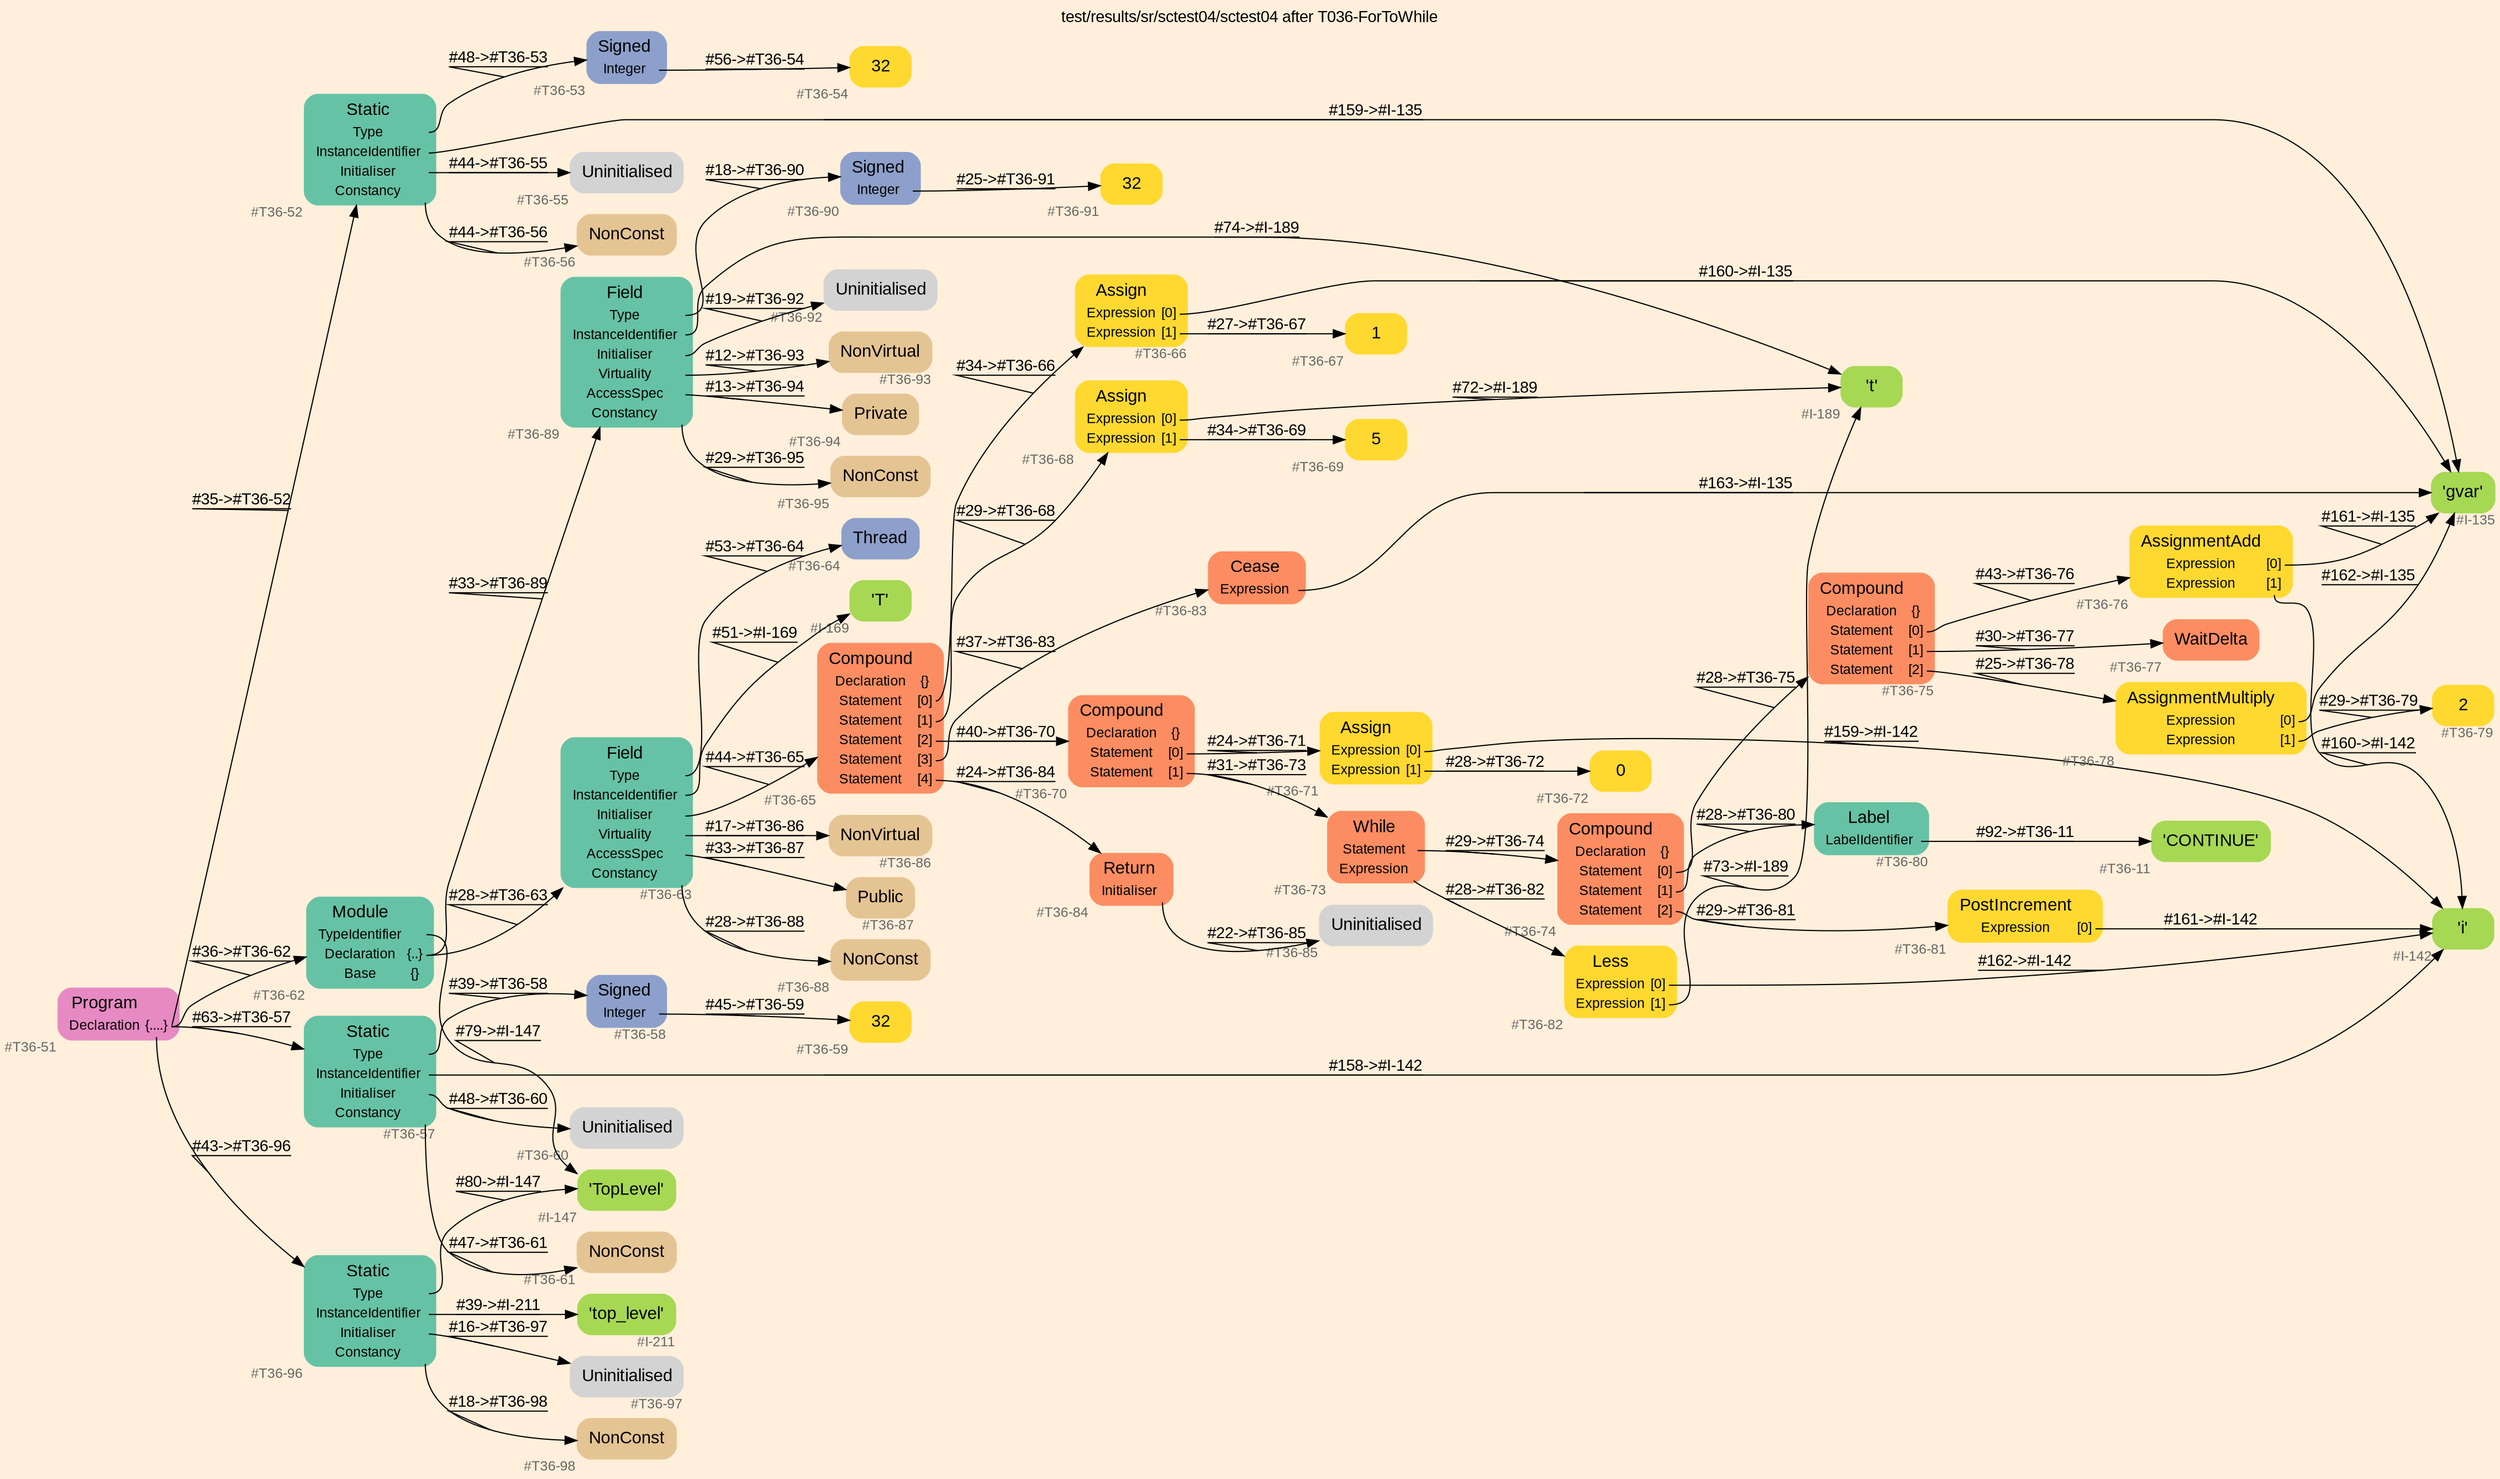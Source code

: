 digraph "test/results/sr/sctest04/sctest04 after T036-ForToWhile" {
label = "test/results/sr/sctest04/sctest04 after T036-ForToWhile"
labelloc = t
graph [
    rankdir = "LR"
    ranksep = 0.3
    bgcolor = antiquewhite1
    color = black
    fontcolor = black
    fontname = "Arial"
];
node [
    fontname = "Arial"
];
edge [
    fontname = "Arial"
];

// -------------------- node figure --------------------
// -------- block #T36-51 ----------
"#T36-51" [
    fillcolor = "/set28/4"
    xlabel = "#T36-51"
    fontsize = "12"
    fontcolor = grey40
    shape = "plaintext"
    label = <<TABLE BORDER="0" CELLBORDER="0" CELLSPACING="0">
     <TR><TD><FONT COLOR="black" POINT-SIZE="15">Program</FONT></TD></TR>
     <TR><TD><FONT COLOR="black" POINT-SIZE="12">Declaration</FONT></TD><TD PORT="port0"><FONT COLOR="black" POINT-SIZE="12">{....}</FONT></TD></TR>
    </TABLE>>
    style = "rounded,filled"
];

// -------- block #T36-52 ----------
"#T36-52" [
    fillcolor = "/set28/1"
    xlabel = "#T36-52"
    fontsize = "12"
    fontcolor = grey40
    shape = "plaintext"
    label = <<TABLE BORDER="0" CELLBORDER="0" CELLSPACING="0">
     <TR><TD><FONT COLOR="black" POINT-SIZE="15">Static</FONT></TD></TR>
     <TR><TD><FONT COLOR="black" POINT-SIZE="12">Type</FONT></TD><TD PORT="port0"></TD></TR>
     <TR><TD><FONT COLOR="black" POINT-SIZE="12">InstanceIdentifier</FONT></TD><TD PORT="port1"></TD></TR>
     <TR><TD><FONT COLOR="black" POINT-SIZE="12">Initialiser</FONT></TD><TD PORT="port2"></TD></TR>
     <TR><TD><FONT COLOR="black" POINT-SIZE="12">Constancy</FONT></TD><TD PORT="port3"></TD></TR>
    </TABLE>>
    style = "rounded,filled"
];

// -------- block #T36-53 ----------
"#T36-53" [
    fillcolor = "/set28/3"
    xlabel = "#T36-53"
    fontsize = "12"
    fontcolor = grey40
    shape = "plaintext"
    label = <<TABLE BORDER="0" CELLBORDER="0" CELLSPACING="0">
     <TR><TD><FONT COLOR="black" POINT-SIZE="15">Signed</FONT></TD></TR>
     <TR><TD><FONT COLOR="black" POINT-SIZE="12">Integer</FONT></TD><TD PORT="port0"></TD></TR>
    </TABLE>>
    style = "rounded,filled"
];

// -------- block #T36-54 ----------
"#T36-54" [
    fillcolor = "/set28/6"
    xlabel = "#T36-54"
    fontsize = "12"
    fontcolor = grey40
    shape = "plaintext"
    label = <<TABLE BORDER="0" CELLBORDER="0" CELLSPACING="0">
     <TR><TD><FONT COLOR="black" POINT-SIZE="15">32</FONT></TD></TR>
    </TABLE>>
    style = "rounded,filled"
];

// -------- block #I-135 ----------
"#I-135" [
    fillcolor = "/set28/5"
    xlabel = "#I-135"
    fontsize = "12"
    fontcolor = grey40
    shape = "plaintext"
    label = <<TABLE BORDER="0" CELLBORDER="0" CELLSPACING="0">
     <TR><TD><FONT COLOR="black" POINT-SIZE="15">'gvar'</FONT></TD></TR>
    </TABLE>>
    style = "rounded,filled"
];

// -------- block #T36-55 ----------
"#T36-55" [
    xlabel = "#T36-55"
    fontsize = "12"
    fontcolor = grey40
    shape = "plaintext"
    label = <<TABLE BORDER="0" CELLBORDER="0" CELLSPACING="0">
     <TR><TD><FONT COLOR="black" POINT-SIZE="15">Uninitialised</FONT></TD></TR>
    </TABLE>>
    style = "rounded,filled"
];

// -------- block #T36-56 ----------
"#T36-56" [
    fillcolor = "/set28/7"
    xlabel = "#T36-56"
    fontsize = "12"
    fontcolor = grey40
    shape = "plaintext"
    label = <<TABLE BORDER="0" CELLBORDER="0" CELLSPACING="0">
     <TR><TD><FONT COLOR="black" POINT-SIZE="15">NonConst</FONT></TD></TR>
    </TABLE>>
    style = "rounded,filled"
];

// -------- block #T36-57 ----------
"#T36-57" [
    fillcolor = "/set28/1"
    xlabel = "#T36-57"
    fontsize = "12"
    fontcolor = grey40
    shape = "plaintext"
    label = <<TABLE BORDER="0" CELLBORDER="0" CELLSPACING="0">
     <TR><TD><FONT COLOR="black" POINT-SIZE="15">Static</FONT></TD></TR>
     <TR><TD><FONT COLOR="black" POINT-SIZE="12">Type</FONT></TD><TD PORT="port0"></TD></TR>
     <TR><TD><FONT COLOR="black" POINT-SIZE="12">InstanceIdentifier</FONT></TD><TD PORT="port1"></TD></TR>
     <TR><TD><FONT COLOR="black" POINT-SIZE="12">Initialiser</FONT></TD><TD PORT="port2"></TD></TR>
     <TR><TD><FONT COLOR="black" POINT-SIZE="12">Constancy</FONT></TD><TD PORT="port3"></TD></TR>
    </TABLE>>
    style = "rounded,filled"
];

// -------- block #T36-58 ----------
"#T36-58" [
    fillcolor = "/set28/3"
    xlabel = "#T36-58"
    fontsize = "12"
    fontcolor = grey40
    shape = "plaintext"
    label = <<TABLE BORDER="0" CELLBORDER="0" CELLSPACING="0">
     <TR><TD><FONT COLOR="black" POINT-SIZE="15">Signed</FONT></TD></TR>
     <TR><TD><FONT COLOR="black" POINT-SIZE="12">Integer</FONT></TD><TD PORT="port0"></TD></TR>
    </TABLE>>
    style = "rounded,filled"
];

// -------- block #T36-59 ----------
"#T36-59" [
    fillcolor = "/set28/6"
    xlabel = "#T36-59"
    fontsize = "12"
    fontcolor = grey40
    shape = "plaintext"
    label = <<TABLE BORDER="0" CELLBORDER="0" CELLSPACING="0">
     <TR><TD><FONT COLOR="black" POINT-SIZE="15">32</FONT></TD></TR>
    </TABLE>>
    style = "rounded,filled"
];

// -------- block #I-142 ----------
"#I-142" [
    fillcolor = "/set28/5"
    xlabel = "#I-142"
    fontsize = "12"
    fontcolor = grey40
    shape = "plaintext"
    label = <<TABLE BORDER="0" CELLBORDER="0" CELLSPACING="0">
     <TR><TD><FONT COLOR="black" POINT-SIZE="15">'i'</FONT></TD></TR>
    </TABLE>>
    style = "rounded,filled"
];

// -------- block #T36-60 ----------
"#T36-60" [
    xlabel = "#T36-60"
    fontsize = "12"
    fontcolor = grey40
    shape = "plaintext"
    label = <<TABLE BORDER="0" CELLBORDER="0" CELLSPACING="0">
     <TR><TD><FONT COLOR="black" POINT-SIZE="15">Uninitialised</FONT></TD></TR>
    </TABLE>>
    style = "rounded,filled"
];

// -------- block #T36-61 ----------
"#T36-61" [
    fillcolor = "/set28/7"
    xlabel = "#T36-61"
    fontsize = "12"
    fontcolor = grey40
    shape = "plaintext"
    label = <<TABLE BORDER="0" CELLBORDER="0" CELLSPACING="0">
     <TR><TD><FONT COLOR="black" POINT-SIZE="15">NonConst</FONT></TD></TR>
    </TABLE>>
    style = "rounded,filled"
];

// -------- block #T36-62 ----------
"#T36-62" [
    fillcolor = "/set28/1"
    xlabel = "#T36-62"
    fontsize = "12"
    fontcolor = grey40
    shape = "plaintext"
    label = <<TABLE BORDER="0" CELLBORDER="0" CELLSPACING="0">
     <TR><TD><FONT COLOR="black" POINT-SIZE="15">Module</FONT></TD></TR>
     <TR><TD><FONT COLOR="black" POINT-SIZE="12">TypeIdentifier</FONT></TD><TD PORT="port0"></TD></TR>
     <TR><TD><FONT COLOR="black" POINT-SIZE="12">Declaration</FONT></TD><TD PORT="port1"><FONT COLOR="black" POINT-SIZE="12">{..}</FONT></TD></TR>
     <TR><TD><FONT COLOR="black" POINT-SIZE="12">Base</FONT></TD><TD PORT="port2"><FONT COLOR="black" POINT-SIZE="12">{}</FONT></TD></TR>
    </TABLE>>
    style = "rounded,filled"
];

// -------- block #I-147 ----------
"#I-147" [
    fillcolor = "/set28/5"
    xlabel = "#I-147"
    fontsize = "12"
    fontcolor = grey40
    shape = "plaintext"
    label = <<TABLE BORDER="0" CELLBORDER="0" CELLSPACING="0">
     <TR><TD><FONT COLOR="black" POINT-SIZE="15">'TopLevel'</FONT></TD></TR>
    </TABLE>>
    style = "rounded,filled"
];

// -------- block #T36-63 ----------
"#T36-63" [
    fillcolor = "/set28/1"
    xlabel = "#T36-63"
    fontsize = "12"
    fontcolor = grey40
    shape = "plaintext"
    label = <<TABLE BORDER="0" CELLBORDER="0" CELLSPACING="0">
     <TR><TD><FONT COLOR="black" POINT-SIZE="15">Field</FONT></TD></TR>
     <TR><TD><FONT COLOR="black" POINT-SIZE="12">Type</FONT></TD><TD PORT="port0"></TD></TR>
     <TR><TD><FONT COLOR="black" POINT-SIZE="12">InstanceIdentifier</FONT></TD><TD PORT="port1"></TD></TR>
     <TR><TD><FONT COLOR="black" POINT-SIZE="12">Initialiser</FONT></TD><TD PORT="port2"></TD></TR>
     <TR><TD><FONT COLOR="black" POINT-SIZE="12">Virtuality</FONT></TD><TD PORT="port3"></TD></TR>
     <TR><TD><FONT COLOR="black" POINT-SIZE="12">AccessSpec</FONT></TD><TD PORT="port4"></TD></TR>
     <TR><TD><FONT COLOR="black" POINT-SIZE="12">Constancy</FONT></TD><TD PORT="port5"></TD></TR>
    </TABLE>>
    style = "rounded,filled"
];

// -------- block #T36-64 ----------
"#T36-64" [
    fillcolor = "/set28/3"
    xlabel = "#T36-64"
    fontsize = "12"
    fontcolor = grey40
    shape = "plaintext"
    label = <<TABLE BORDER="0" CELLBORDER="0" CELLSPACING="0">
     <TR><TD><FONT COLOR="black" POINT-SIZE="15">Thread</FONT></TD></TR>
    </TABLE>>
    style = "rounded,filled"
];

// -------- block #I-169 ----------
"#I-169" [
    fillcolor = "/set28/5"
    xlabel = "#I-169"
    fontsize = "12"
    fontcolor = grey40
    shape = "plaintext"
    label = <<TABLE BORDER="0" CELLBORDER="0" CELLSPACING="0">
     <TR><TD><FONT COLOR="black" POINT-SIZE="15">'T'</FONT></TD></TR>
    </TABLE>>
    style = "rounded,filled"
];

// -------- block #T36-65 ----------
"#T36-65" [
    fillcolor = "/set28/2"
    xlabel = "#T36-65"
    fontsize = "12"
    fontcolor = grey40
    shape = "plaintext"
    label = <<TABLE BORDER="0" CELLBORDER="0" CELLSPACING="0">
     <TR><TD><FONT COLOR="black" POINT-SIZE="15">Compound</FONT></TD></TR>
     <TR><TD><FONT COLOR="black" POINT-SIZE="12">Declaration</FONT></TD><TD PORT="port0"><FONT COLOR="black" POINT-SIZE="12">{}</FONT></TD></TR>
     <TR><TD><FONT COLOR="black" POINT-SIZE="12">Statement</FONT></TD><TD PORT="port1"><FONT COLOR="black" POINT-SIZE="12">[0]</FONT></TD></TR>
     <TR><TD><FONT COLOR="black" POINT-SIZE="12">Statement</FONT></TD><TD PORT="port2"><FONT COLOR="black" POINT-SIZE="12">[1]</FONT></TD></TR>
     <TR><TD><FONT COLOR="black" POINT-SIZE="12">Statement</FONT></TD><TD PORT="port3"><FONT COLOR="black" POINT-SIZE="12">[2]</FONT></TD></TR>
     <TR><TD><FONT COLOR="black" POINT-SIZE="12">Statement</FONT></TD><TD PORT="port4"><FONT COLOR="black" POINT-SIZE="12">[3]</FONT></TD></TR>
     <TR><TD><FONT COLOR="black" POINT-SIZE="12">Statement</FONT></TD><TD PORT="port5"><FONT COLOR="black" POINT-SIZE="12">[4]</FONT></TD></TR>
    </TABLE>>
    style = "rounded,filled"
];

// -------- block #T36-66 ----------
"#T36-66" [
    fillcolor = "/set28/6"
    xlabel = "#T36-66"
    fontsize = "12"
    fontcolor = grey40
    shape = "plaintext"
    label = <<TABLE BORDER="0" CELLBORDER="0" CELLSPACING="0">
     <TR><TD><FONT COLOR="black" POINT-SIZE="15">Assign</FONT></TD></TR>
     <TR><TD><FONT COLOR="black" POINT-SIZE="12">Expression</FONT></TD><TD PORT="port0"><FONT COLOR="black" POINT-SIZE="12">[0]</FONT></TD></TR>
     <TR><TD><FONT COLOR="black" POINT-SIZE="12">Expression</FONT></TD><TD PORT="port1"><FONT COLOR="black" POINT-SIZE="12">[1]</FONT></TD></TR>
    </TABLE>>
    style = "rounded,filled"
];

// -------- block #T36-67 ----------
"#T36-67" [
    fillcolor = "/set28/6"
    xlabel = "#T36-67"
    fontsize = "12"
    fontcolor = grey40
    shape = "plaintext"
    label = <<TABLE BORDER="0" CELLBORDER="0" CELLSPACING="0">
     <TR><TD><FONT COLOR="black" POINT-SIZE="15">1</FONT></TD></TR>
    </TABLE>>
    style = "rounded,filled"
];

// -------- block #T36-68 ----------
"#T36-68" [
    fillcolor = "/set28/6"
    xlabel = "#T36-68"
    fontsize = "12"
    fontcolor = grey40
    shape = "plaintext"
    label = <<TABLE BORDER="0" CELLBORDER="0" CELLSPACING="0">
     <TR><TD><FONT COLOR="black" POINT-SIZE="15">Assign</FONT></TD></TR>
     <TR><TD><FONT COLOR="black" POINT-SIZE="12">Expression</FONT></TD><TD PORT="port0"><FONT COLOR="black" POINT-SIZE="12">[0]</FONT></TD></TR>
     <TR><TD><FONT COLOR="black" POINT-SIZE="12">Expression</FONT></TD><TD PORT="port1"><FONT COLOR="black" POINT-SIZE="12">[1]</FONT></TD></TR>
    </TABLE>>
    style = "rounded,filled"
];

// -------- block #I-189 ----------
"#I-189" [
    fillcolor = "/set28/5"
    xlabel = "#I-189"
    fontsize = "12"
    fontcolor = grey40
    shape = "plaintext"
    label = <<TABLE BORDER="0" CELLBORDER="0" CELLSPACING="0">
     <TR><TD><FONT COLOR="black" POINT-SIZE="15">'t'</FONT></TD></TR>
    </TABLE>>
    style = "rounded,filled"
];

// -------- block #T36-69 ----------
"#T36-69" [
    fillcolor = "/set28/6"
    xlabel = "#T36-69"
    fontsize = "12"
    fontcolor = grey40
    shape = "plaintext"
    label = <<TABLE BORDER="0" CELLBORDER="0" CELLSPACING="0">
     <TR><TD><FONT COLOR="black" POINT-SIZE="15">5</FONT></TD></TR>
    </TABLE>>
    style = "rounded,filled"
];

// -------- block #T36-70 ----------
"#T36-70" [
    fillcolor = "/set28/2"
    xlabel = "#T36-70"
    fontsize = "12"
    fontcolor = grey40
    shape = "plaintext"
    label = <<TABLE BORDER="0" CELLBORDER="0" CELLSPACING="0">
     <TR><TD><FONT COLOR="black" POINT-SIZE="15">Compound</FONT></TD></TR>
     <TR><TD><FONT COLOR="black" POINT-SIZE="12">Declaration</FONT></TD><TD PORT="port0"><FONT COLOR="black" POINT-SIZE="12">{}</FONT></TD></TR>
     <TR><TD><FONT COLOR="black" POINT-SIZE="12">Statement</FONT></TD><TD PORT="port1"><FONT COLOR="black" POINT-SIZE="12">[0]</FONT></TD></TR>
     <TR><TD><FONT COLOR="black" POINT-SIZE="12">Statement</FONT></TD><TD PORT="port2"><FONT COLOR="black" POINT-SIZE="12">[1]</FONT></TD></TR>
    </TABLE>>
    style = "rounded,filled"
];

// -------- block #T36-71 ----------
"#T36-71" [
    fillcolor = "/set28/6"
    xlabel = "#T36-71"
    fontsize = "12"
    fontcolor = grey40
    shape = "plaintext"
    label = <<TABLE BORDER="0" CELLBORDER="0" CELLSPACING="0">
     <TR><TD><FONT COLOR="black" POINT-SIZE="15">Assign</FONT></TD></TR>
     <TR><TD><FONT COLOR="black" POINT-SIZE="12">Expression</FONT></TD><TD PORT="port0"><FONT COLOR="black" POINT-SIZE="12">[0]</FONT></TD></TR>
     <TR><TD><FONT COLOR="black" POINT-SIZE="12">Expression</FONT></TD><TD PORT="port1"><FONT COLOR="black" POINT-SIZE="12">[1]</FONT></TD></TR>
    </TABLE>>
    style = "rounded,filled"
];

// -------- block #T36-72 ----------
"#T36-72" [
    fillcolor = "/set28/6"
    xlabel = "#T36-72"
    fontsize = "12"
    fontcolor = grey40
    shape = "plaintext"
    label = <<TABLE BORDER="0" CELLBORDER="0" CELLSPACING="0">
     <TR><TD><FONT COLOR="black" POINT-SIZE="15">0</FONT></TD></TR>
    </TABLE>>
    style = "rounded,filled"
];

// -------- block #T36-73 ----------
"#T36-73" [
    fillcolor = "/set28/2"
    xlabel = "#T36-73"
    fontsize = "12"
    fontcolor = grey40
    shape = "plaintext"
    label = <<TABLE BORDER="0" CELLBORDER="0" CELLSPACING="0">
     <TR><TD><FONT COLOR="black" POINT-SIZE="15">While</FONT></TD></TR>
     <TR><TD><FONT COLOR="black" POINT-SIZE="12">Statement</FONT></TD><TD PORT="port0"></TD></TR>
     <TR><TD><FONT COLOR="black" POINT-SIZE="12">Expression</FONT></TD><TD PORT="port1"></TD></TR>
    </TABLE>>
    style = "rounded,filled"
];

// -------- block #T36-74 ----------
"#T36-74" [
    fillcolor = "/set28/2"
    xlabel = "#T36-74"
    fontsize = "12"
    fontcolor = grey40
    shape = "plaintext"
    label = <<TABLE BORDER="0" CELLBORDER="0" CELLSPACING="0">
     <TR><TD><FONT COLOR="black" POINT-SIZE="15">Compound</FONT></TD></TR>
     <TR><TD><FONT COLOR="black" POINT-SIZE="12">Declaration</FONT></TD><TD PORT="port0"><FONT COLOR="black" POINT-SIZE="12">{}</FONT></TD></TR>
     <TR><TD><FONT COLOR="black" POINT-SIZE="12">Statement</FONT></TD><TD PORT="port1"><FONT COLOR="black" POINT-SIZE="12">[0]</FONT></TD></TR>
     <TR><TD><FONT COLOR="black" POINT-SIZE="12">Statement</FONT></TD><TD PORT="port2"><FONT COLOR="black" POINT-SIZE="12">[1]</FONT></TD></TR>
     <TR><TD><FONT COLOR="black" POINT-SIZE="12">Statement</FONT></TD><TD PORT="port3"><FONT COLOR="black" POINT-SIZE="12">[2]</FONT></TD></TR>
    </TABLE>>
    style = "rounded,filled"
];

// -------- block #T36-75 ----------
"#T36-75" [
    fillcolor = "/set28/2"
    xlabel = "#T36-75"
    fontsize = "12"
    fontcolor = grey40
    shape = "plaintext"
    label = <<TABLE BORDER="0" CELLBORDER="0" CELLSPACING="0">
     <TR><TD><FONT COLOR="black" POINT-SIZE="15">Compound</FONT></TD></TR>
     <TR><TD><FONT COLOR="black" POINT-SIZE="12">Declaration</FONT></TD><TD PORT="port0"><FONT COLOR="black" POINT-SIZE="12">{}</FONT></TD></TR>
     <TR><TD><FONT COLOR="black" POINT-SIZE="12">Statement</FONT></TD><TD PORT="port1"><FONT COLOR="black" POINT-SIZE="12">[0]</FONT></TD></TR>
     <TR><TD><FONT COLOR="black" POINT-SIZE="12">Statement</FONT></TD><TD PORT="port2"><FONT COLOR="black" POINT-SIZE="12">[1]</FONT></TD></TR>
     <TR><TD><FONT COLOR="black" POINT-SIZE="12">Statement</FONT></TD><TD PORT="port3"><FONT COLOR="black" POINT-SIZE="12">[2]</FONT></TD></TR>
    </TABLE>>
    style = "rounded,filled"
];

// -------- block #T36-76 ----------
"#T36-76" [
    fillcolor = "/set28/6"
    xlabel = "#T36-76"
    fontsize = "12"
    fontcolor = grey40
    shape = "plaintext"
    label = <<TABLE BORDER="0" CELLBORDER="0" CELLSPACING="0">
     <TR><TD><FONT COLOR="black" POINT-SIZE="15">AssignmentAdd</FONT></TD></TR>
     <TR><TD><FONT COLOR="black" POINT-SIZE="12">Expression</FONT></TD><TD PORT="port0"><FONT COLOR="black" POINT-SIZE="12">[0]</FONT></TD></TR>
     <TR><TD><FONT COLOR="black" POINT-SIZE="12">Expression</FONT></TD><TD PORT="port1"><FONT COLOR="black" POINT-SIZE="12">[1]</FONT></TD></TR>
    </TABLE>>
    style = "rounded,filled"
];

// -------- block #T36-77 ----------
"#T36-77" [
    fillcolor = "/set28/2"
    xlabel = "#T36-77"
    fontsize = "12"
    fontcolor = grey40
    shape = "plaintext"
    label = <<TABLE BORDER="0" CELLBORDER="0" CELLSPACING="0">
     <TR><TD><FONT COLOR="black" POINT-SIZE="15">WaitDelta</FONT></TD></TR>
    </TABLE>>
    style = "rounded,filled"
];

// -------- block #T36-78 ----------
"#T36-78" [
    fillcolor = "/set28/6"
    xlabel = "#T36-78"
    fontsize = "12"
    fontcolor = grey40
    shape = "plaintext"
    label = <<TABLE BORDER="0" CELLBORDER="0" CELLSPACING="0">
     <TR><TD><FONT COLOR="black" POINT-SIZE="15">AssignmentMultiply</FONT></TD></TR>
     <TR><TD><FONT COLOR="black" POINT-SIZE="12">Expression</FONT></TD><TD PORT="port0"><FONT COLOR="black" POINT-SIZE="12">[0]</FONT></TD></TR>
     <TR><TD><FONT COLOR="black" POINT-SIZE="12">Expression</FONT></TD><TD PORT="port1"><FONT COLOR="black" POINT-SIZE="12">[1]</FONT></TD></TR>
    </TABLE>>
    style = "rounded,filled"
];

// -------- block #T36-79 ----------
"#T36-79" [
    fillcolor = "/set28/6"
    xlabel = "#T36-79"
    fontsize = "12"
    fontcolor = grey40
    shape = "plaintext"
    label = <<TABLE BORDER="0" CELLBORDER="0" CELLSPACING="0">
     <TR><TD><FONT COLOR="black" POINT-SIZE="15">2</FONT></TD></TR>
    </TABLE>>
    style = "rounded,filled"
];

// -------- block #T36-80 ----------
"#T36-80" [
    fillcolor = "/set28/1"
    xlabel = "#T36-80"
    fontsize = "12"
    fontcolor = grey40
    shape = "plaintext"
    label = <<TABLE BORDER="0" CELLBORDER="0" CELLSPACING="0">
     <TR><TD><FONT COLOR="black" POINT-SIZE="15">Label</FONT></TD></TR>
     <TR><TD><FONT COLOR="black" POINT-SIZE="12">LabelIdentifier</FONT></TD><TD PORT="port0"></TD></TR>
    </TABLE>>
    style = "rounded,filled"
];

// -------- block #T36-11 ----------
"#T36-11" [
    fillcolor = "/set28/5"
    xlabel = "#T36-11"
    fontsize = "12"
    fontcolor = grey40
    shape = "plaintext"
    label = <<TABLE BORDER="0" CELLBORDER="0" CELLSPACING="0">
     <TR><TD><FONT COLOR="black" POINT-SIZE="15">'CONTINUE'</FONT></TD></TR>
    </TABLE>>
    style = "rounded,filled"
];

// -------- block #T36-81 ----------
"#T36-81" [
    fillcolor = "/set28/6"
    xlabel = "#T36-81"
    fontsize = "12"
    fontcolor = grey40
    shape = "plaintext"
    label = <<TABLE BORDER="0" CELLBORDER="0" CELLSPACING="0">
     <TR><TD><FONT COLOR="black" POINT-SIZE="15">PostIncrement</FONT></TD></TR>
     <TR><TD><FONT COLOR="black" POINT-SIZE="12">Expression</FONT></TD><TD PORT="port0"><FONT COLOR="black" POINT-SIZE="12">[0]</FONT></TD></TR>
    </TABLE>>
    style = "rounded,filled"
];

// -------- block #T36-82 ----------
"#T36-82" [
    fillcolor = "/set28/6"
    xlabel = "#T36-82"
    fontsize = "12"
    fontcolor = grey40
    shape = "plaintext"
    label = <<TABLE BORDER="0" CELLBORDER="0" CELLSPACING="0">
     <TR><TD><FONT COLOR="black" POINT-SIZE="15">Less</FONT></TD></TR>
     <TR><TD><FONT COLOR="black" POINT-SIZE="12">Expression</FONT></TD><TD PORT="port0"><FONT COLOR="black" POINT-SIZE="12">[0]</FONT></TD></TR>
     <TR><TD><FONT COLOR="black" POINT-SIZE="12">Expression</FONT></TD><TD PORT="port1"><FONT COLOR="black" POINT-SIZE="12">[1]</FONT></TD></TR>
    </TABLE>>
    style = "rounded,filled"
];

// -------- block #T36-83 ----------
"#T36-83" [
    fillcolor = "/set28/2"
    xlabel = "#T36-83"
    fontsize = "12"
    fontcolor = grey40
    shape = "plaintext"
    label = <<TABLE BORDER="0" CELLBORDER="0" CELLSPACING="0">
     <TR><TD><FONT COLOR="black" POINT-SIZE="15">Cease</FONT></TD></TR>
     <TR><TD><FONT COLOR="black" POINT-SIZE="12">Expression</FONT></TD><TD PORT="port0"></TD></TR>
    </TABLE>>
    style = "rounded,filled"
];

// -------- block #T36-84 ----------
"#T36-84" [
    fillcolor = "/set28/2"
    xlabel = "#T36-84"
    fontsize = "12"
    fontcolor = grey40
    shape = "plaintext"
    label = <<TABLE BORDER="0" CELLBORDER="0" CELLSPACING="0">
     <TR><TD><FONT COLOR="black" POINT-SIZE="15">Return</FONT></TD></TR>
     <TR><TD><FONT COLOR="black" POINT-SIZE="12">Initialiser</FONT></TD><TD PORT="port0"></TD></TR>
    </TABLE>>
    style = "rounded,filled"
];

// -------- block #T36-85 ----------
"#T36-85" [
    xlabel = "#T36-85"
    fontsize = "12"
    fontcolor = grey40
    shape = "plaintext"
    label = <<TABLE BORDER="0" CELLBORDER="0" CELLSPACING="0">
     <TR><TD><FONT COLOR="black" POINT-SIZE="15">Uninitialised</FONT></TD></TR>
    </TABLE>>
    style = "rounded,filled"
];

// -------- block #T36-86 ----------
"#T36-86" [
    fillcolor = "/set28/7"
    xlabel = "#T36-86"
    fontsize = "12"
    fontcolor = grey40
    shape = "plaintext"
    label = <<TABLE BORDER="0" CELLBORDER="0" CELLSPACING="0">
     <TR><TD><FONT COLOR="black" POINT-SIZE="15">NonVirtual</FONT></TD></TR>
    </TABLE>>
    style = "rounded,filled"
];

// -------- block #T36-87 ----------
"#T36-87" [
    fillcolor = "/set28/7"
    xlabel = "#T36-87"
    fontsize = "12"
    fontcolor = grey40
    shape = "plaintext"
    label = <<TABLE BORDER="0" CELLBORDER="0" CELLSPACING="0">
     <TR><TD><FONT COLOR="black" POINT-SIZE="15">Public</FONT></TD></TR>
    </TABLE>>
    style = "rounded,filled"
];

// -------- block #T36-88 ----------
"#T36-88" [
    fillcolor = "/set28/7"
    xlabel = "#T36-88"
    fontsize = "12"
    fontcolor = grey40
    shape = "plaintext"
    label = <<TABLE BORDER="0" CELLBORDER="0" CELLSPACING="0">
     <TR><TD><FONT COLOR="black" POINT-SIZE="15">NonConst</FONT></TD></TR>
    </TABLE>>
    style = "rounded,filled"
];

// -------- block #T36-89 ----------
"#T36-89" [
    fillcolor = "/set28/1"
    xlabel = "#T36-89"
    fontsize = "12"
    fontcolor = grey40
    shape = "plaintext"
    label = <<TABLE BORDER="0" CELLBORDER="0" CELLSPACING="0">
     <TR><TD><FONT COLOR="black" POINT-SIZE="15">Field</FONT></TD></TR>
     <TR><TD><FONT COLOR="black" POINT-SIZE="12">Type</FONT></TD><TD PORT="port0"></TD></TR>
     <TR><TD><FONT COLOR="black" POINT-SIZE="12">InstanceIdentifier</FONT></TD><TD PORT="port1"></TD></TR>
     <TR><TD><FONT COLOR="black" POINT-SIZE="12">Initialiser</FONT></TD><TD PORT="port2"></TD></TR>
     <TR><TD><FONT COLOR="black" POINT-SIZE="12">Virtuality</FONT></TD><TD PORT="port3"></TD></TR>
     <TR><TD><FONT COLOR="black" POINT-SIZE="12">AccessSpec</FONT></TD><TD PORT="port4"></TD></TR>
     <TR><TD><FONT COLOR="black" POINT-SIZE="12">Constancy</FONT></TD><TD PORT="port5"></TD></TR>
    </TABLE>>
    style = "rounded,filled"
];

// -------- block #T36-90 ----------
"#T36-90" [
    fillcolor = "/set28/3"
    xlabel = "#T36-90"
    fontsize = "12"
    fontcolor = grey40
    shape = "plaintext"
    label = <<TABLE BORDER="0" CELLBORDER="0" CELLSPACING="0">
     <TR><TD><FONT COLOR="black" POINT-SIZE="15">Signed</FONT></TD></TR>
     <TR><TD><FONT COLOR="black" POINT-SIZE="12">Integer</FONT></TD><TD PORT="port0"></TD></TR>
    </TABLE>>
    style = "rounded,filled"
];

// -------- block #T36-91 ----------
"#T36-91" [
    fillcolor = "/set28/6"
    xlabel = "#T36-91"
    fontsize = "12"
    fontcolor = grey40
    shape = "plaintext"
    label = <<TABLE BORDER="0" CELLBORDER="0" CELLSPACING="0">
     <TR><TD><FONT COLOR="black" POINT-SIZE="15">32</FONT></TD></TR>
    </TABLE>>
    style = "rounded,filled"
];

// -------- block #T36-92 ----------
"#T36-92" [
    xlabel = "#T36-92"
    fontsize = "12"
    fontcolor = grey40
    shape = "plaintext"
    label = <<TABLE BORDER="0" CELLBORDER="0" CELLSPACING="0">
     <TR><TD><FONT COLOR="black" POINT-SIZE="15">Uninitialised</FONT></TD></TR>
    </TABLE>>
    style = "rounded,filled"
];

// -------- block #T36-93 ----------
"#T36-93" [
    fillcolor = "/set28/7"
    xlabel = "#T36-93"
    fontsize = "12"
    fontcolor = grey40
    shape = "plaintext"
    label = <<TABLE BORDER="0" CELLBORDER="0" CELLSPACING="0">
     <TR><TD><FONT COLOR="black" POINT-SIZE="15">NonVirtual</FONT></TD></TR>
    </TABLE>>
    style = "rounded,filled"
];

// -------- block #T36-94 ----------
"#T36-94" [
    fillcolor = "/set28/7"
    xlabel = "#T36-94"
    fontsize = "12"
    fontcolor = grey40
    shape = "plaintext"
    label = <<TABLE BORDER="0" CELLBORDER="0" CELLSPACING="0">
     <TR><TD><FONT COLOR="black" POINT-SIZE="15">Private</FONT></TD></TR>
    </TABLE>>
    style = "rounded,filled"
];

// -------- block #T36-95 ----------
"#T36-95" [
    fillcolor = "/set28/7"
    xlabel = "#T36-95"
    fontsize = "12"
    fontcolor = grey40
    shape = "plaintext"
    label = <<TABLE BORDER="0" CELLBORDER="0" CELLSPACING="0">
     <TR><TD><FONT COLOR="black" POINT-SIZE="15">NonConst</FONT></TD></TR>
    </TABLE>>
    style = "rounded,filled"
];

// -------- block #T36-96 ----------
"#T36-96" [
    fillcolor = "/set28/1"
    xlabel = "#T36-96"
    fontsize = "12"
    fontcolor = grey40
    shape = "plaintext"
    label = <<TABLE BORDER="0" CELLBORDER="0" CELLSPACING="0">
     <TR><TD><FONT COLOR="black" POINT-SIZE="15">Static</FONT></TD></TR>
     <TR><TD><FONT COLOR="black" POINT-SIZE="12">Type</FONT></TD><TD PORT="port0"></TD></TR>
     <TR><TD><FONT COLOR="black" POINT-SIZE="12">InstanceIdentifier</FONT></TD><TD PORT="port1"></TD></TR>
     <TR><TD><FONT COLOR="black" POINT-SIZE="12">Initialiser</FONT></TD><TD PORT="port2"></TD></TR>
     <TR><TD><FONT COLOR="black" POINT-SIZE="12">Constancy</FONT></TD><TD PORT="port3"></TD></TR>
    </TABLE>>
    style = "rounded,filled"
];

// -------- block #I-211 ----------
"#I-211" [
    fillcolor = "/set28/5"
    xlabel = "#I-211"
    fontsize = "12"
    fontcolor = grey40
    shape = "plaintext"
    label = <<TABLE BORDER="0" CELLBORDER="0" CELLSPACING="0">
     <TR><TD><FONT COLOR="black" POINT-SIZE="15">'top_level'</FONT></TD></TR>
    </TABLE>>
    style = "rounded,filled"
];

// -------- block #T36-97 ----------
"#T36-97" [
    xlabel = "#T36-97"
    fontsize = "12"
    fontcolor = grey40
    shape = "plaintext"
    label = <<TABLE BORDER="0" CELLBORDER="0" CELLSPACING="0">
     <TR><TD><FONT COLOR="black" POINT-SIZE="15">Uninitialised</FONT></TD></TR>
    </TABLE>>
    style = "rounded,filled"
];

// -------- block #T36-98 ----------
"#T36-98" [
    fillcolor = "/set28/7"
    xlabel = "#T36-98"
    fontsize = "12"
    fontcolor = grey40
    shape = "plaintext"
    label = <<TABLE BORDER="0" CELLBORDER="0" CELLSPACING="0">
     <TR><TD><FONT COLOR="black" POINT-SIZE="15">NonConst</FONT></TD></TR>
    </TABLE>>
    style = "rounded,filled"
];

"#T36-51":port0 -> "#T36-52" [
    label = "#35-&gt;#T36-52"
    decorate = true
    color = black
    fontcolor = black
];

"#T36-51":port0 -> "#T36-57" [
    label = "#63-&gt;#T36-57"
    decorate = true
    color = black
    fontcolor = black
];

"#T36-51":port0 -> "#T36-62" [
    label = "#36-&gt;#T36-62"
    decorate = true
    color = black
    fontcolor = black
];

"#T36-51":port0 -> "#T36-96" [
    label = "#43-&gt;#T36-96"
    decorate = true
    color = black
    fontcolor = black
];

"#T36-52":port0 -> "#T36-53" [
    label = "#48-&gt;#T36-53"
    decorate = true
    color = black
    fontcolor = black
];

"#T36-52":port1 -> "#I-135" [
    label = "#159-&gt;#I-135"
    decorate = true
    color = black
    fontcolor = black
];

"#T36-52":port2 -> "#T36-55" [
    label = "#44-&gt;#T36-55"
    decorate = true
    color = black
    fontcolor = black
];

"#T36-52":port3 -> "#T36-56" [
    label = "#44-&gt;#T36-56"
    decorate = true
    color = black
    fontcolor = black
];

"#T36-53":port0 -> "#T36-54" [
    label = "#56-&gt;#T36-54"
    decorate = true
    color = black
    fontcolor = black
];

"#T36-57":port0 -> "#T36-58" [
    label = "#39-&gt;#T36-58"
    decorate = true
    color = black
    fontcolor = black
];

"#T36-57":port1 -> "#I-142" [
    label = "#158-&gt;#I-142"
    decorate = true
    color = black
    fontcolor = black
];

"#T36-57":port2 -> "#T36-60" [
    label = "#48-&gt;#T36-60"
    decorate = true
    color = black
    fontcolor = black
];

"#T36-57":port3 -> "#T36-61" [
    label = "#47-&gt;#T36-61"
    decorate = true
    color = black
    fontcolor = black
];

"#T36-58":port0 -> "#T36-59" [
    label = "#45-&gt;#T36-59"
    decorate = true
    color = black
    fontcolor = black
];

"#T36-62":port0 -> "#I-147" [
    label = "#79-&gt;#I-147"
    decorate = true
    color = black
    fontcolor = black
];

"#T36-62":port1 -> "#T36-63" [
    label = "#28-&gt;#T36-63"
    decorate = true
    color = black
    fontcolor = black
];

"#T36-62":port1 -> "#T36-89" [
    label = "#33-&gt;#T36-89"
    decorate = true
    color = black
    fontcolor = black
];

"#T36-63":port0 -> "#T36-64" [
    label = "#53-&gt;#T36-64"
    decorate = true
    color = black
    fontcolor = black
];

"#T36-63":port1 -> "#I-169" [
    label = "#51-&gt;#I-169"
    decorate = true
    color = black
    fontcolor = black
];

"#T36-63":port2 -> "#T36-65" [
    label = "#44-&gt;#T36-65"
    decorate = true
    color = black
    fontcolor = black
];

"#T36-63":port3 -> "#T36-86" [
    label = "#17-&gt;#T36-86"
    decorate = true
    color = black
    fontcolor = black
];

"#T36-63":port4 -> "#T36-87" [
    label = "#33-&gt;#T36-87"
    decorate = true
    color = black
    fontcolor = black
];

"#T36-63":port5 -> "#T36-88" [
    label = "#28-&gt;#T36-88"
    decorate = true
    color = black
    fontcolor = black
];

"#T36-65":port1 -> "#T36-66" [
    label = "#34-&gt;#T36-66"
    decorate = true
    color = black
    fontcolor = black
];

"#T36-65":port2 -> "#T36-68" [
    label = "#29-&gt;#T36-68"
    decorate = true
    color = black
    fontcolor = black
];

"#T36-65":port3 -> "#T36-70" [
    label = "#40-&gt;#T36-70"
    decorate = true
    color = black
    fontcolor = black
];

"#T36-65":port4 -> "#T36-83" [
    label = "#37-&gt;#T36-83"
    decorate = true
    color = black
    fontcolor = black
];

"#T36-65":port5 -> "#T36-84" [
    label = "#24-&gt;#T36-84"
    decorate = true
    color = black
    fontcolor = black
];

"#T36-66":port0 -> "#I-135" [
    label = "#160-&gt;#I-135"
    decorate = true
    color = black
    fontcolor = black
];

"#T36-66":port1 -> "#T36-67" [
    label = "#27-&gt;#T36-67"
    decorate = true
    color = black
    fontcolor = black
];

"#T36-68":port0 -> "#I-189" [
    label = "#72-&gt;#I-189"
    decorate = true
    color = black
    fontcolor = black
];

"#T36-68":port1 -> "#T36-69" [
    label = "#34-&gt;#T36-69"
    decorate = true
    color = black
    fontcolor = black
];

"#T36-70":port1 -> "#T36-71" [
    label = "#24-&gt;#T36-71"
    decorate = true
    color = black
    fontcolor = black
];

"#T36-70":port2 -> "#T36-73" [
    label = "#31-&gt;#T36-73"
    decorate = true
    color = black
    fontcolor = black
];

"#T36-71":port0 -> "#I-142" [
    label = "#159-&gt;#I-142"
    decorate = true
    color = black
    fontcolor = black
];

"#T36-71":port1 -> "#T36-72" [
    label = "#28-&gt;#T36-72"
    decorate = true
    color = black
    fontcolor = black
];

"#T36-73":port0 -> "#T36-74" [
    label = "#29-&gt;#T36-74"
    decorate = true
    color = black
    fontcolor = black
];

"#T36-73":port1 -> "#T36-82" [
    label = "#28-&gt;#T36-82"
    decorate = true
    color = black
    fontcolor = black
];

"#T36-74":port1 -> "#T36-75" [
    label = "#28-&gt;#T36-75"
    decorate = true
    color = black
    fontcolor = black
];

"#T36-74":port2 -> "#T36-80" [
    label = "#28-&gt;#T36-80"
    decorate = true
    color = black
    fontcolor = black
];

"#T36-74":port3 -> "#T36-81" [
    label = "#29-&gt;#T36-81"
    decorate = true
    color = black
    fontcolor = black
];

"#T36-75":port1 -> "#T36-76" [
    label = "#43-&gt;#T36-76"
    decorate = true
    color = black
    fontcolor = black
];

"#T36-75":port2 -> "#T36-77" [
    label = "#30-&gt;#T36-77"
    decorate = true
    color = black
    fontcolor = black
];

"#T36-75":port3 -> "#T36-78" [
    label = "#25-&gt;#T36-78"
    decorate = true
    color = black
    fontcolor = black
];

"#T36-76":port0 -> "#I-135" [
    label = "#161-&gt;#I-135"
    decorate = true
    color = black
    fontcolor = black
];

"#T36-76":port1 -> "#I-142" [
    label = "#160-&gt;#I-142"
    decorate = true
    color = black
    fontcolor = black
];

"#T36-78":port0 -> "#I-135" [
    label = "#162-&gt;#I-135"
    decorate = true
    color = black
    fontcolor = black
];

"#T36-78":port1 -> "#T36-79" [
    label = "#29-&gt;#T36-79"
    decorate = true
    color = black
    fontcolor = black
];

"#T36-80":port0 -> "#T36-11" [
    label = "#92-&gt;#T36-11"
    decorate = true
    color = black
    fontcolor = black
];

"#T36-81":port0 -> "#I-142" [
    label = "#161-&gt;#I-142"
    decorate = true
    color = black
    fontcolor = black
];

"#T36-82":port0 -> "#I-142" [
    label = "#162-&gt;#I-142"
    decorate = true
    color = black
    fontcolor = black
];

"#T36-82":port1 -> "#I-189" [
    label = "#73-&gt;#I-189"
    decorate = true
    color = black
    fontcolor = black
];

"#T36-83":port0 -> "#I-135" [
    label = "#163-&gt;#I-135"
    decorate = true
    color = black
    fontcolor = black
];

"#T36-84":port0 -> "#T36-85" [
    label = "#22-&gt;#T36-85"
    decorate = true
    color = black
    fontcolor = black
];

"#T36-89":port0 -> "#T36-90" [
    label = "#18-&gt;#T36-90"
    decorate = true
    color = black
    fontcolor = black
];

"#T36-89":port1 -> "#I-189" [
    label = "#74-&gt;#I-189"
    decorate = true
    color = black
    fontcolor = black
];

"#T36-89":port2 -> "#T36-92" [
    label = "#19-&gt;#T36-92"
    decorate = true
    color = black
    fontcolor = black
];

"#T36-89":port3 -> "#T36-93" [
    label = "#12-&gt;#T36-93"
    decorate = true
    color = black
    fontcolor = black
];

"#T36-89":port4 -> "#T36-94" [
    label = "#13-&gt;#T36-94"
    decorate = true
    color = black
    fontcolor = black
];

"#T36-89":port5 -> "#T36-95" [
    label = "#29-&gt;#T36-95"
    decorate = true
    color = black
    fontcolor = black
];

"#T36-90":port0 -> "#T36-91" [
    label = "#25-&gt;#T36-91"
    decorate = true
    color = black
    fontcolor = black
];

"#T36-96":port0 -> "#I-147" [
    label = "#80-&gt;#I-147"
    decorate = true
    color = black
    fontcolor = black
];

"#T36-96":port1 -> "#I-211" [
    label = "#39-&gt;#I-211"
    decorate = true
    color = black
    fontcolor = black
];

"#T36-96":port2 -> "#T36-97" [
    label = "#16-&gt;#T36-97"
    decorate = true
    color = black
    fontcolor = black
];

"#T36-96":port3 -> "#T36-98" [
    label = "#18-&gt;#T36-98"
    decorate = true
    color = black
    fontcolor = black
];


}
